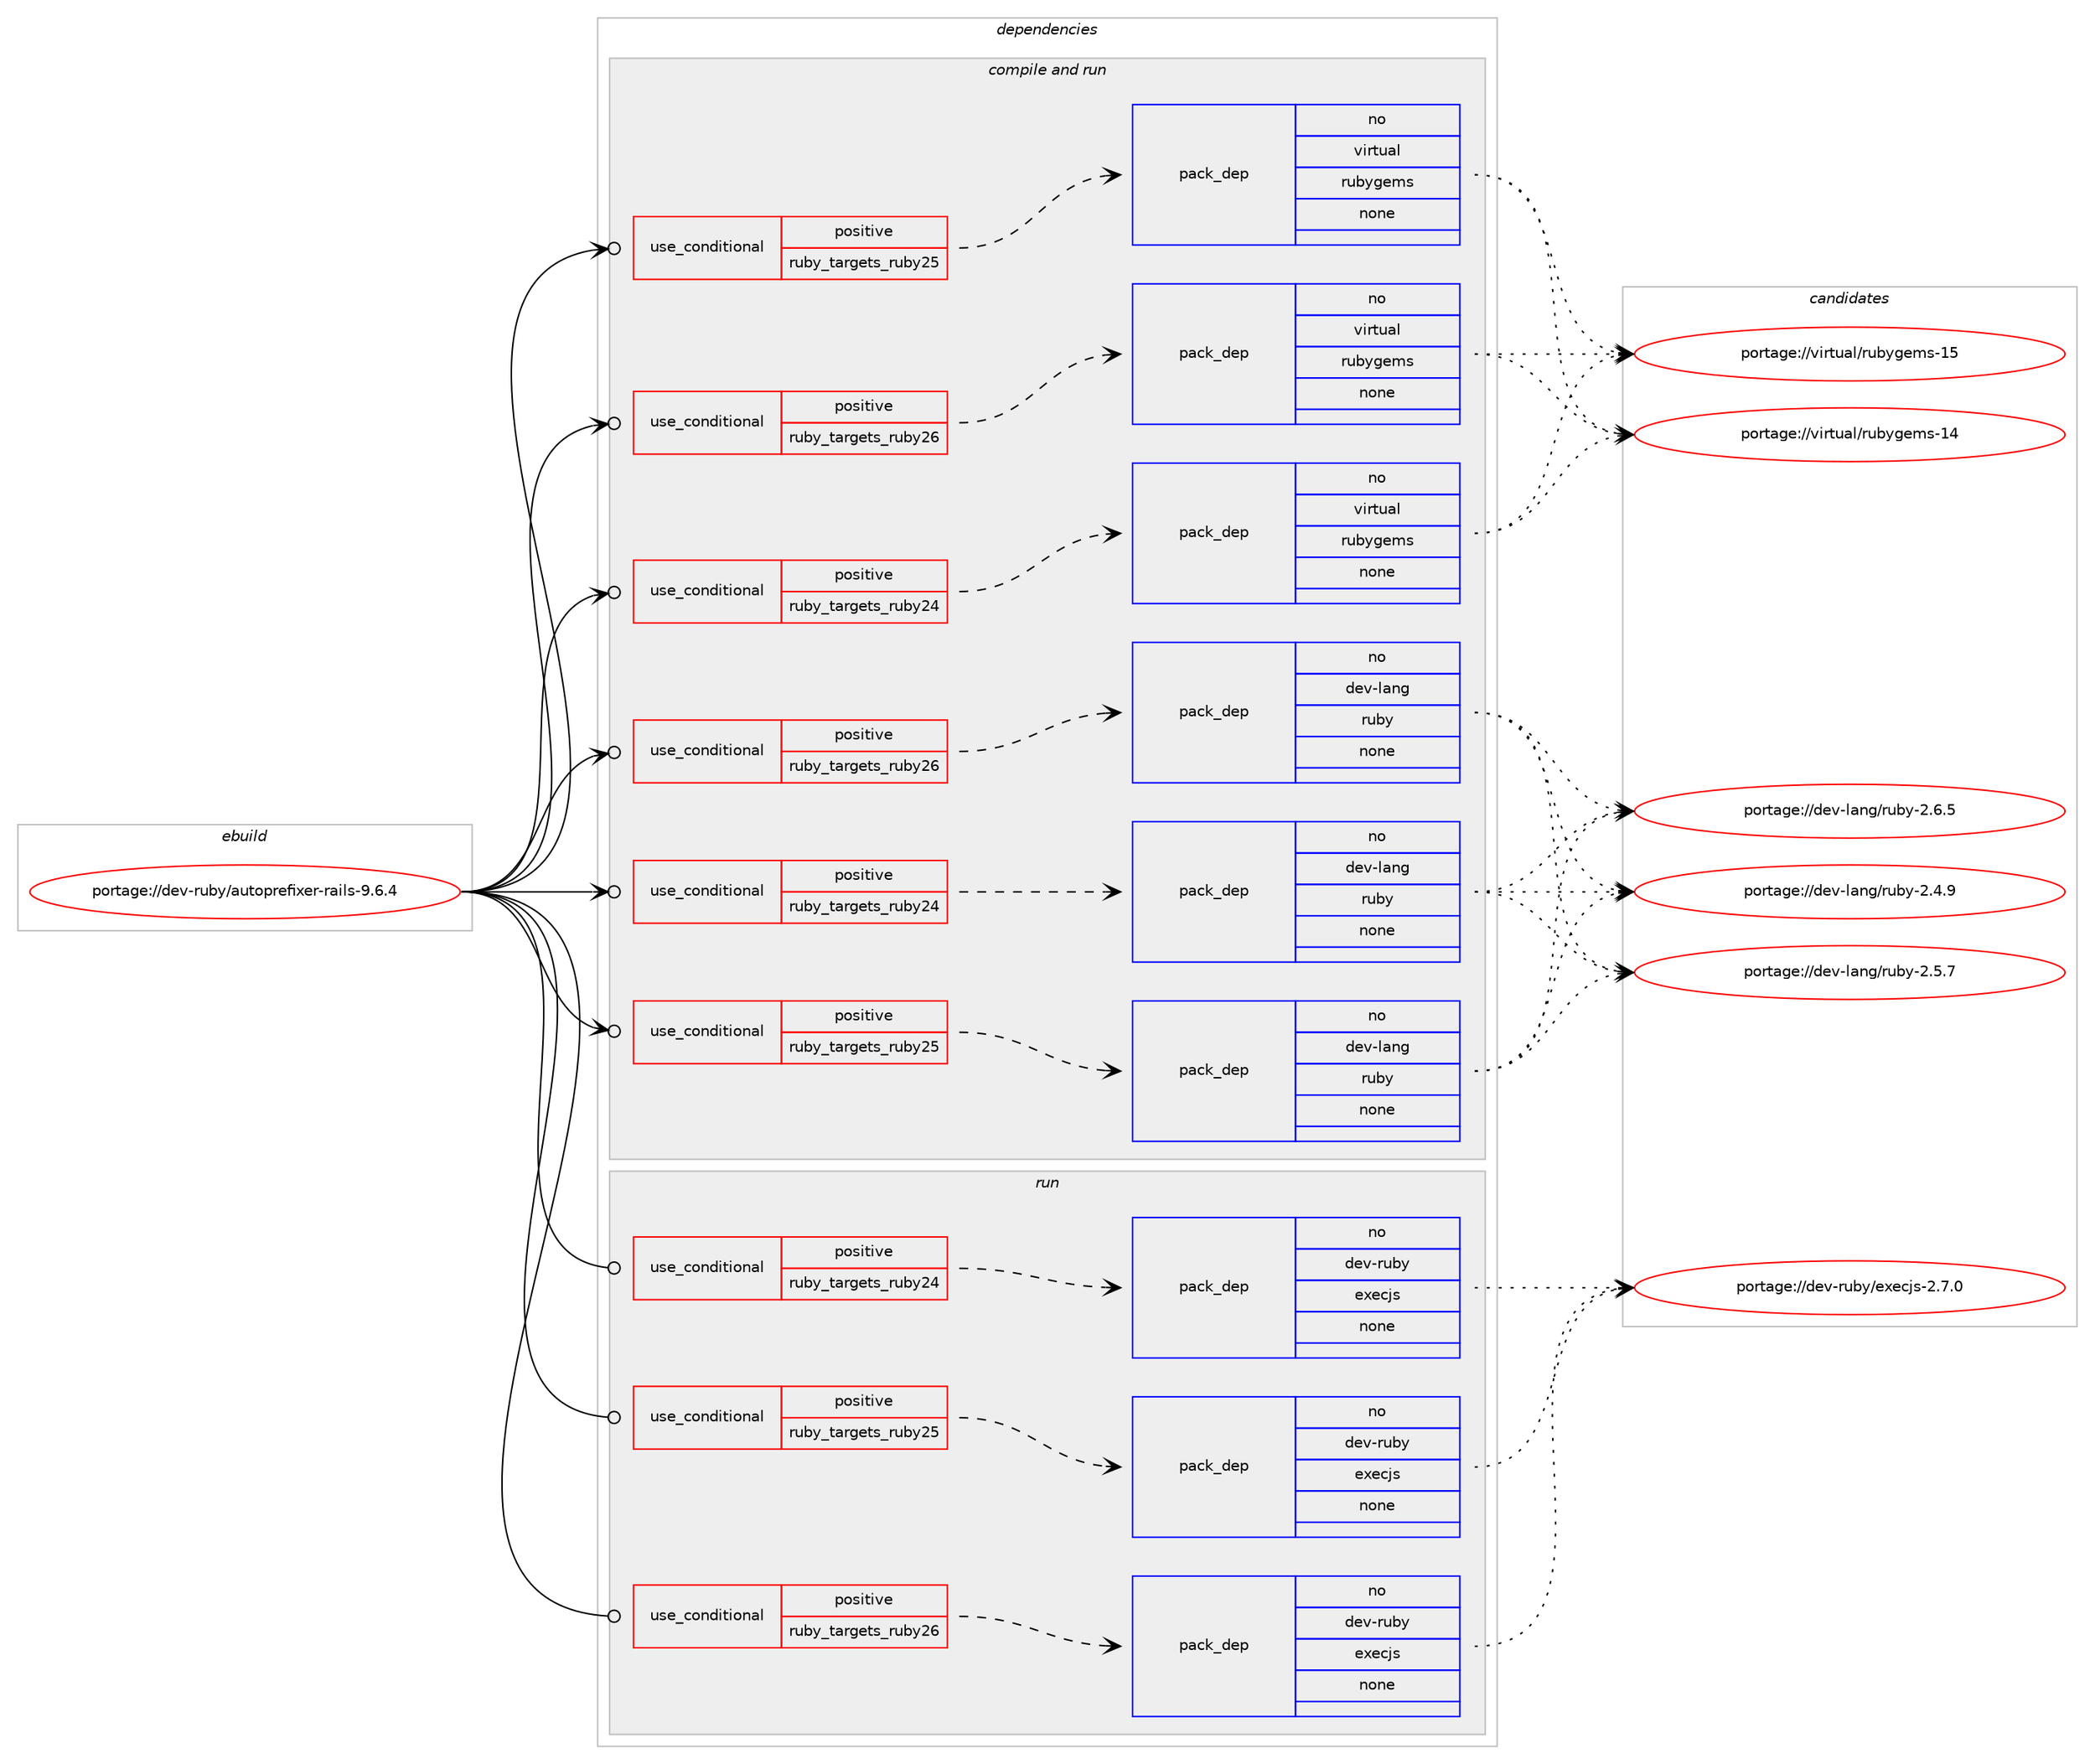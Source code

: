 digraph prolog {

# *************
# Graph options
# *************

newrank=true;
concentrate=true;
compound=true;
graph [rankdir=LR,fontname=Helvetica,fontsize=10,ranksep=1.5];#, ranksep=2.5, nodesep=0.2];
edge  [arrowhead=vee];
node  [fontname=Helvetica,fontsize=10];

# **********
# The ebuild
# **********

subgraph cluster_leftcol {
color=gray;
rank=same;
label=<<i>ebuild</i>>;
id [label="portage://dev-ruby/autoprefixer-rails-9.6.4", color=red, width=4, href="../dev-ruby/autoprefixer-rails-9.6.4.svg"];
}

# ****************
# The dependencies
# ****************

subgraph cluster_midcol {
color=gray;
label=<<i>dependencies</i>>;
subgraph cluster_compile {
fillcolor="#eeeeee";
style=filled;
label=<<i>compile</i>>;
}
subgraph cluster_compileandrun {
fillcolor="#eeeeee";
style=filled;
label=<<i>compile and run</i>>;
subgraph cond47737 {
dependency212766 [label=<<TABLE BORDER="0" CELLBORDER="1" CELLSPACING="0" CELLPADDING="4"><TR><TD ROWSPAN="3" CELLPADDING="10">use_conditional</TD></TR><TR><TD>positive</TD></TR><TR><TD>ruby_targets_ruby24</TD></TR></TABLE>>, shape=none, color=red];
subgraph pack161547 {
dependency212767 [label=<<TABLE BORDER="0" CELLBORDER="1" CELLSPACING="0" CELLPADDING="4" WIDTH="220"><TR><TD ROWSPAN="6" CELLPADDING="30">pack_dep</TD></TR><TR><TD WIDTH="110">no</TD></TR><TR><TD>dev-lang</TD></TR><TR><TD>ruby</TD></TR><TR><TD>none</TD></TR><TR><TD></TD></TR></TABLE>>, shape=none, color=blue];
}
dependency212766:e -> dependency212767:w [weight=20,style="dashed",arrowhead="vee"];
}
id:e -> dependency212766:w [weight=20,style="solid",arrowhead="odotvee"];
subgraph cond47738 {
dependency212768 [label=<<TABLE BORDER="0" CELLBORDER="1" CELLSPACING="0" CELLPADDING="4"><TR><TD ROWSPAN="3" CELLPADDING="10">use_conditional</TD></TR><TR><TD>positive</TD></TR><TR><TD>ruby_targets_ruby24</TD></TR></TABLE>>, shape=none, color=red];
subgraph pack161548 {
dependency212769 [label=<<TABLE BORDER="0" CELLBORDER="1" CELLSPACING="0" CELLPADDING="4" WIDTH="220"><TR><TD ROWSPAN="6" CELLPADDING="30">pack_dep</TD></TR><TR><TD WIDTH="110">no</TD></TR><TR><TD>virtual</TD></TR><TR><TD>rubygems</TD></TR><TR><TD>none</TD></TR><TR><TD></TD></TR></TABLE>>, shape=none, color=blue];
}
dependency212768:e -> dependency212769:w [weight=20,style="dashed",arrowhead="vee"];
}
id:e -> dependency212768:w [weight=20,style="solid",arrowhead="odotvee"];
subgraph cond47739 {
dependency212770 [label=<<TABLE BORDER="0" CELLBORDER="1" CELLSPACING="0" CELLPADDING="4"><TR><TD ROWSPAN="3" CELLPADDING="10">use_conditional</TD></TR><TR><TD>positive</TD></TR><TR><TD>ruby_targets_ruby25</TD></TR></TABLE>>, shape=none, color=red];
subgraph pack161549 {
dependency212771 [label=<<TABLE BORDER="0" CELLBORDER="1" CELLSPACING="0" CELLPADDING="4" WIDTH="220"><TR><TD ROWSPAN="6" CELLPADDING="30">pack_dep</TD></TR><TR><TD WIDTH="110">no</TD></TR><TR><TD>dev-lang</TD></TR><TR><TD>ruby</TD></TR><TR><TD>none</TD></TR><TR><TD></TD></TR></TABLE>>, shape=none, color=blue];
}
dependency212770:e -> dependency212771:w [weight=20,style="dashed",arrowhead="vee"];
}
id:e -> dependency212770:w [weight=20,style="solid",arrowhead="odotvee"];
subgraph cond47740 {
dependency212772 [label=<<TABLE BORDER="0" CELLBORDER="1" CELLSPACING="0" CELLPADDING="4"><TR><TD ROWSPAN="3" CELLPADDING="10">use_conditional</TD></TR><TR><TD>positive</TD></TR><TR><TD>ruby_targets_ruby25</TD></TR></TABLE>>, shape=none, color=red];
subgraph pack161550 {
dependency212773 [label=<<TABLE BORDER="0" CELLBORDER="1" CELLSPACING="0" CELLPADDING="4" WIDTH="220"><TR><TD ROWSPAN="6" CELLPADDING="30">pack_dep</TD></TR><TR><TD WIDTH="110">no</TD></TR><TR><TD>virtual</TD></TR><TR><TD>rubygems</TD></TR><TR><TD>none</TD></TR><TR><TD></TD></TR></TABLE>>, shape=none, color=blue];
}
dependency212772:e -> dependency212773:w [weight=20,style="dashed",arrowhead="vee"];
}
id:e -> dependency212772:w [weight=20,style="solid",arrowhead="odotvee"];
subgraph cond47741 {
dependency212774 [label=<<TABLE BORDER="0" CELLBORDER="1" CELLSPACING="0" CELLPADDING="4"><TR><TD ROWSPAN="3" CELLPADDING="10">use_conditional</TD></TR><TR><TD>positive</TD></TR><TR><TD>ruby_targets_ruby26</TD></TR></TABLE>>, shape=none, color=red];
subgraph pack161551 {
dependency212775 [label=<<TABLE BORDER="0" CELLBORDER="1" CELLSPACING="0" CELLPADDING="4" WIDTH="220"><TR><TD ROWSPAN="6" CELLPADDING="30">pack_dep</TD></TR><TR><TD WIDTH="110">no</TD></TR><TR><TD>dev-lang</TD></TR><TR><TD>ruby</TD></TR><TR><TD>none</TD></TR><TR><TD></TD></TR></TABLE>>, shape=none, color=blue];
}
dependency212774:e -> dependency212775:w [weight=20,style="dashed",arrowhead="vee"];
}
id:e -> dependency212774:w [weight=20,style="solid",arrowhead="odotvee"];
subgraph cond47742 {
dependency212776 [label=<<TABLE BORDER="0" CELLBORDER="1" CELLSPACING="0" CELLPADDING="4"><TR><TD ROWSPAN="3" CELLPADDING="10">use_conditional</TD></TR><TR><TD>positive</TD></TR><TR><TD>ruby_targets_ruby26</TD></TR></TABLE>>, shape=none, color=red];
subgraph pack161552 {
dependency212777 [label=<<TABLE BORDER="0" CELLBORDER="1" CELLSPACING="0" CELLPADDING="4" WIDTH="220"><TR><TD ROWSPAN="6" CELLPADDING="30">pack_dep</TD></TR><TR><TD WIDTH="110">no</TD></TR><TR><TD>virtual</TD></TR><TR><TD>rubygems</TD></TR><TR><TD>none</TD></TR><TR><TD></TD></TR></TABLE>>, shape=none, color=blue];
}
dependency212776:e -> dependency212777:w [weight=20,style="dashed",arrowhead="vee"];
}
id:e -> dependency212776:w [weight=20,style="solid",arrowhead="odotvee"];
}
subgraph cluster_run {
fillcolor="#eeeeee";
style=filled;
label=<<i>run</i>>;
subgraph cond47743 {
dependency212778 [label=<<TABLE BORDER="0" CELLBORDER="1" CELLSPACING="0" CELLPADDING="4"><TR><TD ROWSPAN="3" CELLPADDING="10">use_conditional</TD></TR><TR><TD>positive</TD></TR><TR><TD>ruby_targets_ruby24</TD></TR></TABLE>>, shape=none, color=red];
subgraph pack161553 {
dependency212779 [label=<<TABLE BORDER="0" CELLBORDER="1" CELLSPACING="0" CELLPADDING="4" WIDTH="220"><TR><TD ROWSPAN="6" CELLPADDING="30">pack_dep</TD></TR><TR><TD WIDTH="110">no</TD></TR><TR><TD>dev-ruby</TD></TR><TR><TD>execjs</TD></TR><TR><TD>none</TD></TR><TR><TD></TD></TR></TABLE>>, shape=none, color=blue];
}
dependency212778:e -> dependency212779:w [weight=20,style="dashed",arrowhead="vee"];
}
id:e -> dependency212778:w [weight=20,style="solid",arrowhead="odot"];
subgraph cond47744 {
dependency212780 [label=<<TABLE BORDER="0" CELLBORDER="1" CELLSPACING="0" CELLPADDING="4"><TR><TD ROWSPAN="3" CELLPADDING="10">use_conditional</TD></TR><TR><TD>positive</TD></TR><TR><TD>ruby_targets_ruby25</TD></TR></TABLE>>, shape=none, color=red];
subgraph pack161554 {
dependency212781 [label=<<TABLE BORDER="0" CELLBORDER="1" CELLSPACING="0" CELLPADDING="4" WIDTH="220"><TR><TD ROWSPAN="6" CELLPADDING="30">pack_dep</TD></TR><TR><TD WIDTH="110">no</TD></TR><TR><TD>dev-ruby</TD></TR><TR><TD>execjs</TD></TR><TR><TD>none</TD></TR><TR><TD></TD></TR></TABLE>>, shape=none, color=blue];
}
dependency212780:e -> dependency212781:w [weight=20,style="dashed",arrowhead="vee"];
}
id:e -> dependency212780:w [weight=20,style="solid",arrowhead="odot"];
subgraph cond47745 {
dependency212782 [label=<<TABLE BORDER="0" CELLBORDER="1" CELLSPACING="0" CELLPADDING="4"><TR><TD ROWSPAN="3" CELLPADDING="10">use_conditional</TD></TR><TR><TD>positive</TD></TR><TR><TD>ruby_targets_ruby26</TD></TR></TABLE>>, shape=none, color=red];
subgraph pack161555 {
dependency212783 [label=<<TABLE BORDER="0" CELLBORDER="1" CELLSPACING="0" CELLPADDING="4" WIDTH="220"><TR><TD ROWSPAN="6" CELLPADDING="30">pack_dep</TD></TR><TR><TD WIDTH="110">no</TD></TR><TR><TD>dev-ruby</TD></TR><TR><TD>execjs</TD></TR><TR><TD>none</TD></TR><TR><TD></TD></TR></TABLE>>, shape=none, color=blue];
}
dependency212782:e -> dependency212783:w [weight=20,style="dashed",arrowhead="vee"];
}
id:e -> dependency212782:w [weight=20,style="solid",arrowhead="odot"];
}
}

# **************
# The candidates
# **************

subgraph cluster_choices {
rank=same;
color=gray;
label=<<i>candidates</i>>;

subgraph choice161547 {
color=black;
nodesep=1;
choiceportage10010111845108971101034711411798121455046524657 [label="portage://dev-lang/ruby-2.4.9", color=red, width=4,href="../dev-lang/ruby-2.4.9.svg"];
choiceportage10010111845108971101034711411798121455046534655 [label="portage://dev-lang/ruby-2.5.7", color=red, width=4,href="../dev-lang/ruby-2.5.7.svg"];
choiceportage10010111845108971101034711411798121455046544653 [label="portage://dev-lang/ruby-2.6.5", color=red, width=4,href="../dev-lang/ruby-2.6.5.svg"];
dependency212767:e -> choiceportage10010111845108971101034711411798121455046524657:w [style=dotted,weight="100"];
dependency212767:e -> choiceportage10010111845108971101034711411798121455046534655:w [style=dotted,weight="100"];
dependency212767:e -> choiceportage10010111845108971101034711411798121455046544653:w [style=dotted,weight="100"];
}
subgraph choice161548 {
color=black;
nodesep=1;
choiceportage118105114116117971084711411798121103101109115454952 [label="portage://virtual/rubygems-14", color=red, width=4,href="../virtual/rubygems-14.svg"];
choiceportage118105114116117971084711411798121103101109115454953 [label="portage://virtual/rubygems-15", color=red, width=4,href="../virtual/rubygems-15.svg"];
dependency212769:e -> choiceportage118105114116117971084711411798121103101109115454952:w [style=dotted,weight="100"];
dependency212769:e -> choiceportage118105114116117971084711411798121103101109115454953:w [style=dotted,weight="100"];
}
subgraph choice161549 {
color=black;
nodesep=1;
choiceportage10010111845108971101034711411798121455046524657 [label="portage://dev-lang/ruby-2.4.9", color=red, width=4,href="../dev-lang/ruby-2.4.9.svg"];
choiceportage10010111845108971101034711411798121455046534655 [label="portage://dev-lang/ruby-2.5.7", color=red, width=4,href="../dev-lang/ruby-2.5.7.svg"];
choiceportage10010111845108971101034711411798121455046544653 [label="portage://dev-lang/ruby-2.6.5", color=red, width=4,href="../dev-lang/ruby-2.6.5.svg"];
dependency212771:e -> choiceportage10010111845108971101034711411798121455046524657:w [style=dotted,weight="100"];
dependency212771:e -> choiceportage10010111845108971101034711411798121455046534655:w [style=dotted,weight="100"];
dependency212771:e -> choiceportage10010111845108971101034711411798121455046544653:w [style=dotted,weight="100"];
}
subgraph choice161550 {
color=black;
nodesep=1;
choiceportage118105114116117971084711411798121103101109115454952 [label="portage://virtual/rubygems-14", color=red, width=4,href="../virtual/rubygems-14.svg"];
choiceportage118105114116117971084711411798121103101109115454953 [label="portage://virtual/rubygems-15", color=red, width=4,href="../virtual/rubygems-15.svg"];
dependency212773:e -> choiceportage118105114116117971084711411798121103101109115454952:w [style=dotted,weight="100"];
dependency212773:e -> choiceportage118105114116117971084711411798121103101109115454953:w [style=dotted,weight="100"];
}
subgraph choice161551 {
color=black;
nodesep=1;
choiceportage10010111845108971101034711411798121455046524657 [label="portage://dev-lang/ruby-2.4.9", color=red, width=4,href="../dev-lang/ruby-2.4.9.svg"];
choiceportage10010111845108971101034711411798121455046534655 [label="portage://dev-lang/ruby-2.5.7", color=red, width=4,href="../dev-lang/ruby-2.5.7.svg"];
choiceportage10010111845108971101034711411798121455046544653 [label="portage://dev-lang/ruby-2.6.5", color=red, width=4,href="../dev-lang/ruby-2.6.5.svg"];
dependency212775:e -> choiceportage10010111845108971101034711411798121455046524657:w [style=dotted,weight="100"];
dependency212775:e -> choiceportage10010111845108971101034711411798121455046534655:w [style=dotted,weight="100"];
dependency212775:e -> choiceportage10010111845108971101034711411798121455046544653:w [style=dotted,weight="100"];
}
subgraph choice161552 {
color=black;
nodesep=1;
choiceportage118105114116117971084711411798121103101109115454952 [label="portage://virtual/rubygems-14", color=red, width=4,href="../virtual/rubygems-14.svg"];
choiceportage118105114116117971084711411798121103101109115454953 [label="portage://virtual/rubygems-15", color=red, width=4,href="../virtual/rubygems-15.svg"];
dependency212777:e -> choiceportage118105114116117971084711411798121103101109115454952:w [style=dotted,weight="100"];
dependency212777:e -> choiceportage118105114116117971084711411798121103101109115454953:w [style=dotted,weight="100"];
}
subgraph choice161553 {
color=black;
nodesep=1;
choiceportage10010111845114117981214710112010199106115455046554648 [label="portage://dev-ruby/execjs-2.7.0", color=red, width=4,href="../dev-ruby/execjs-2.7.0.svg"];
dependency212779:e -> choiceportage10010111845114117981214710112010199106115455046554648:w [style=dotted,weight="100"];
}
subgraph choice161554 {
color=black;
nodesep=1;
choiceportage10010111845114117981214710112010199106115455046554648 [label="portage://dev-ruby/execjs-2.7.0", color=red, width=4,href="../dev-ruby/execjs-2.7.0.svg"];
dependency212781:e -> choiceportage10010111845114117981214710112010199106115455046554648:w [style=dotted,weight="100"];
}
subgraph choice161555 {
color=black;
nodesep=1;
choiceportage10010111845114117981214710112010199106115455046554648 [label="portage://dev-ruby/execjs-2.7.0", color=red, width=4,href="../dev-ruby/execjs-2.7.0.svg"];
dependency212783:e -> choiceportage10010111845114117981214710112010199106115455046554648:w [style=dotted,weight="100"];
}
}

}
